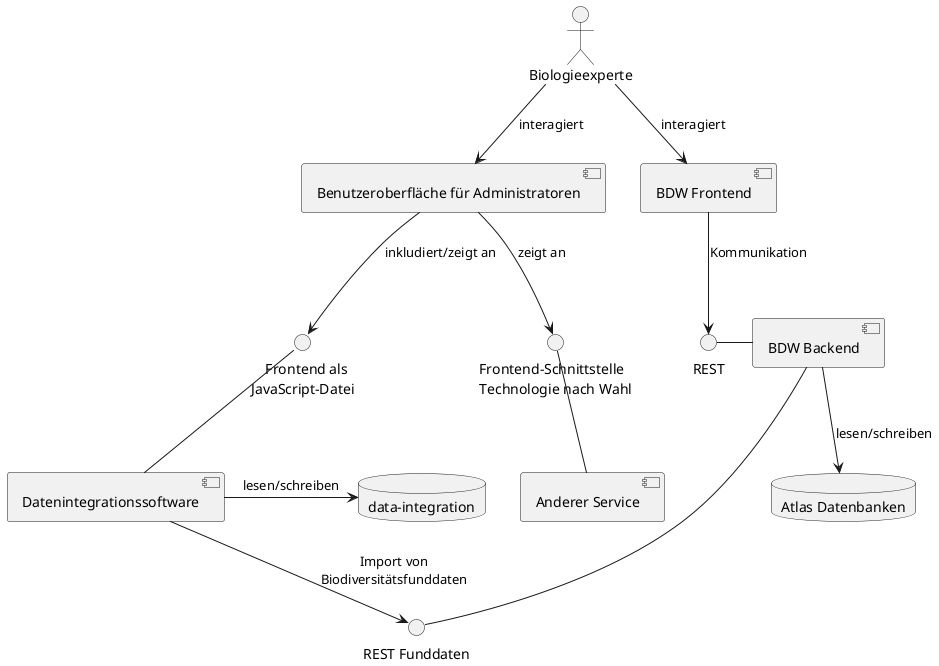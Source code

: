 @startuml

actor Biologieexperte as expert

component "Benutzeroberfläche für Administratoren" as adminUI
component "BDW Frontend" as bdwFrontend

component "BDW Backend" as bdwBackend
interface REST
interface "REST Funddaten" as funddatenREST
REST - bdwBackend
bdwBackend - funddatenREST

component Datenintegrationssoftware
interface "    Frontend als\nJavaScript-Datei" as frontend
frontend -- Datenintegrationssoftware

component "Anderer Service" as otherService
interface "Frontend-Schnittstelle\nTechnologie nach Wahl" as otherFrontend
otherFrontend -- otherService

database "data-integration" as dataIntegrationDb
database "Atlas Datenbanken" as bdwDb

adminUI --> frontend: inkludiert/zeigt an
adminUI --> otherFrontend: zeigt an

Datenintegrationssoftware --> funddatenREST: Import von\nBiodiversitätsfunddaten

bdwFrontend --> REST: Kommunikation

expert --> adminUI: interagiert
expert --> bdwFrontend: interagiert

Datenintegrationssoftware -> dataIntegrationDb: lesen/schreiben
bdwBackend --> bdwDb: lesen/schreiben

@enduml